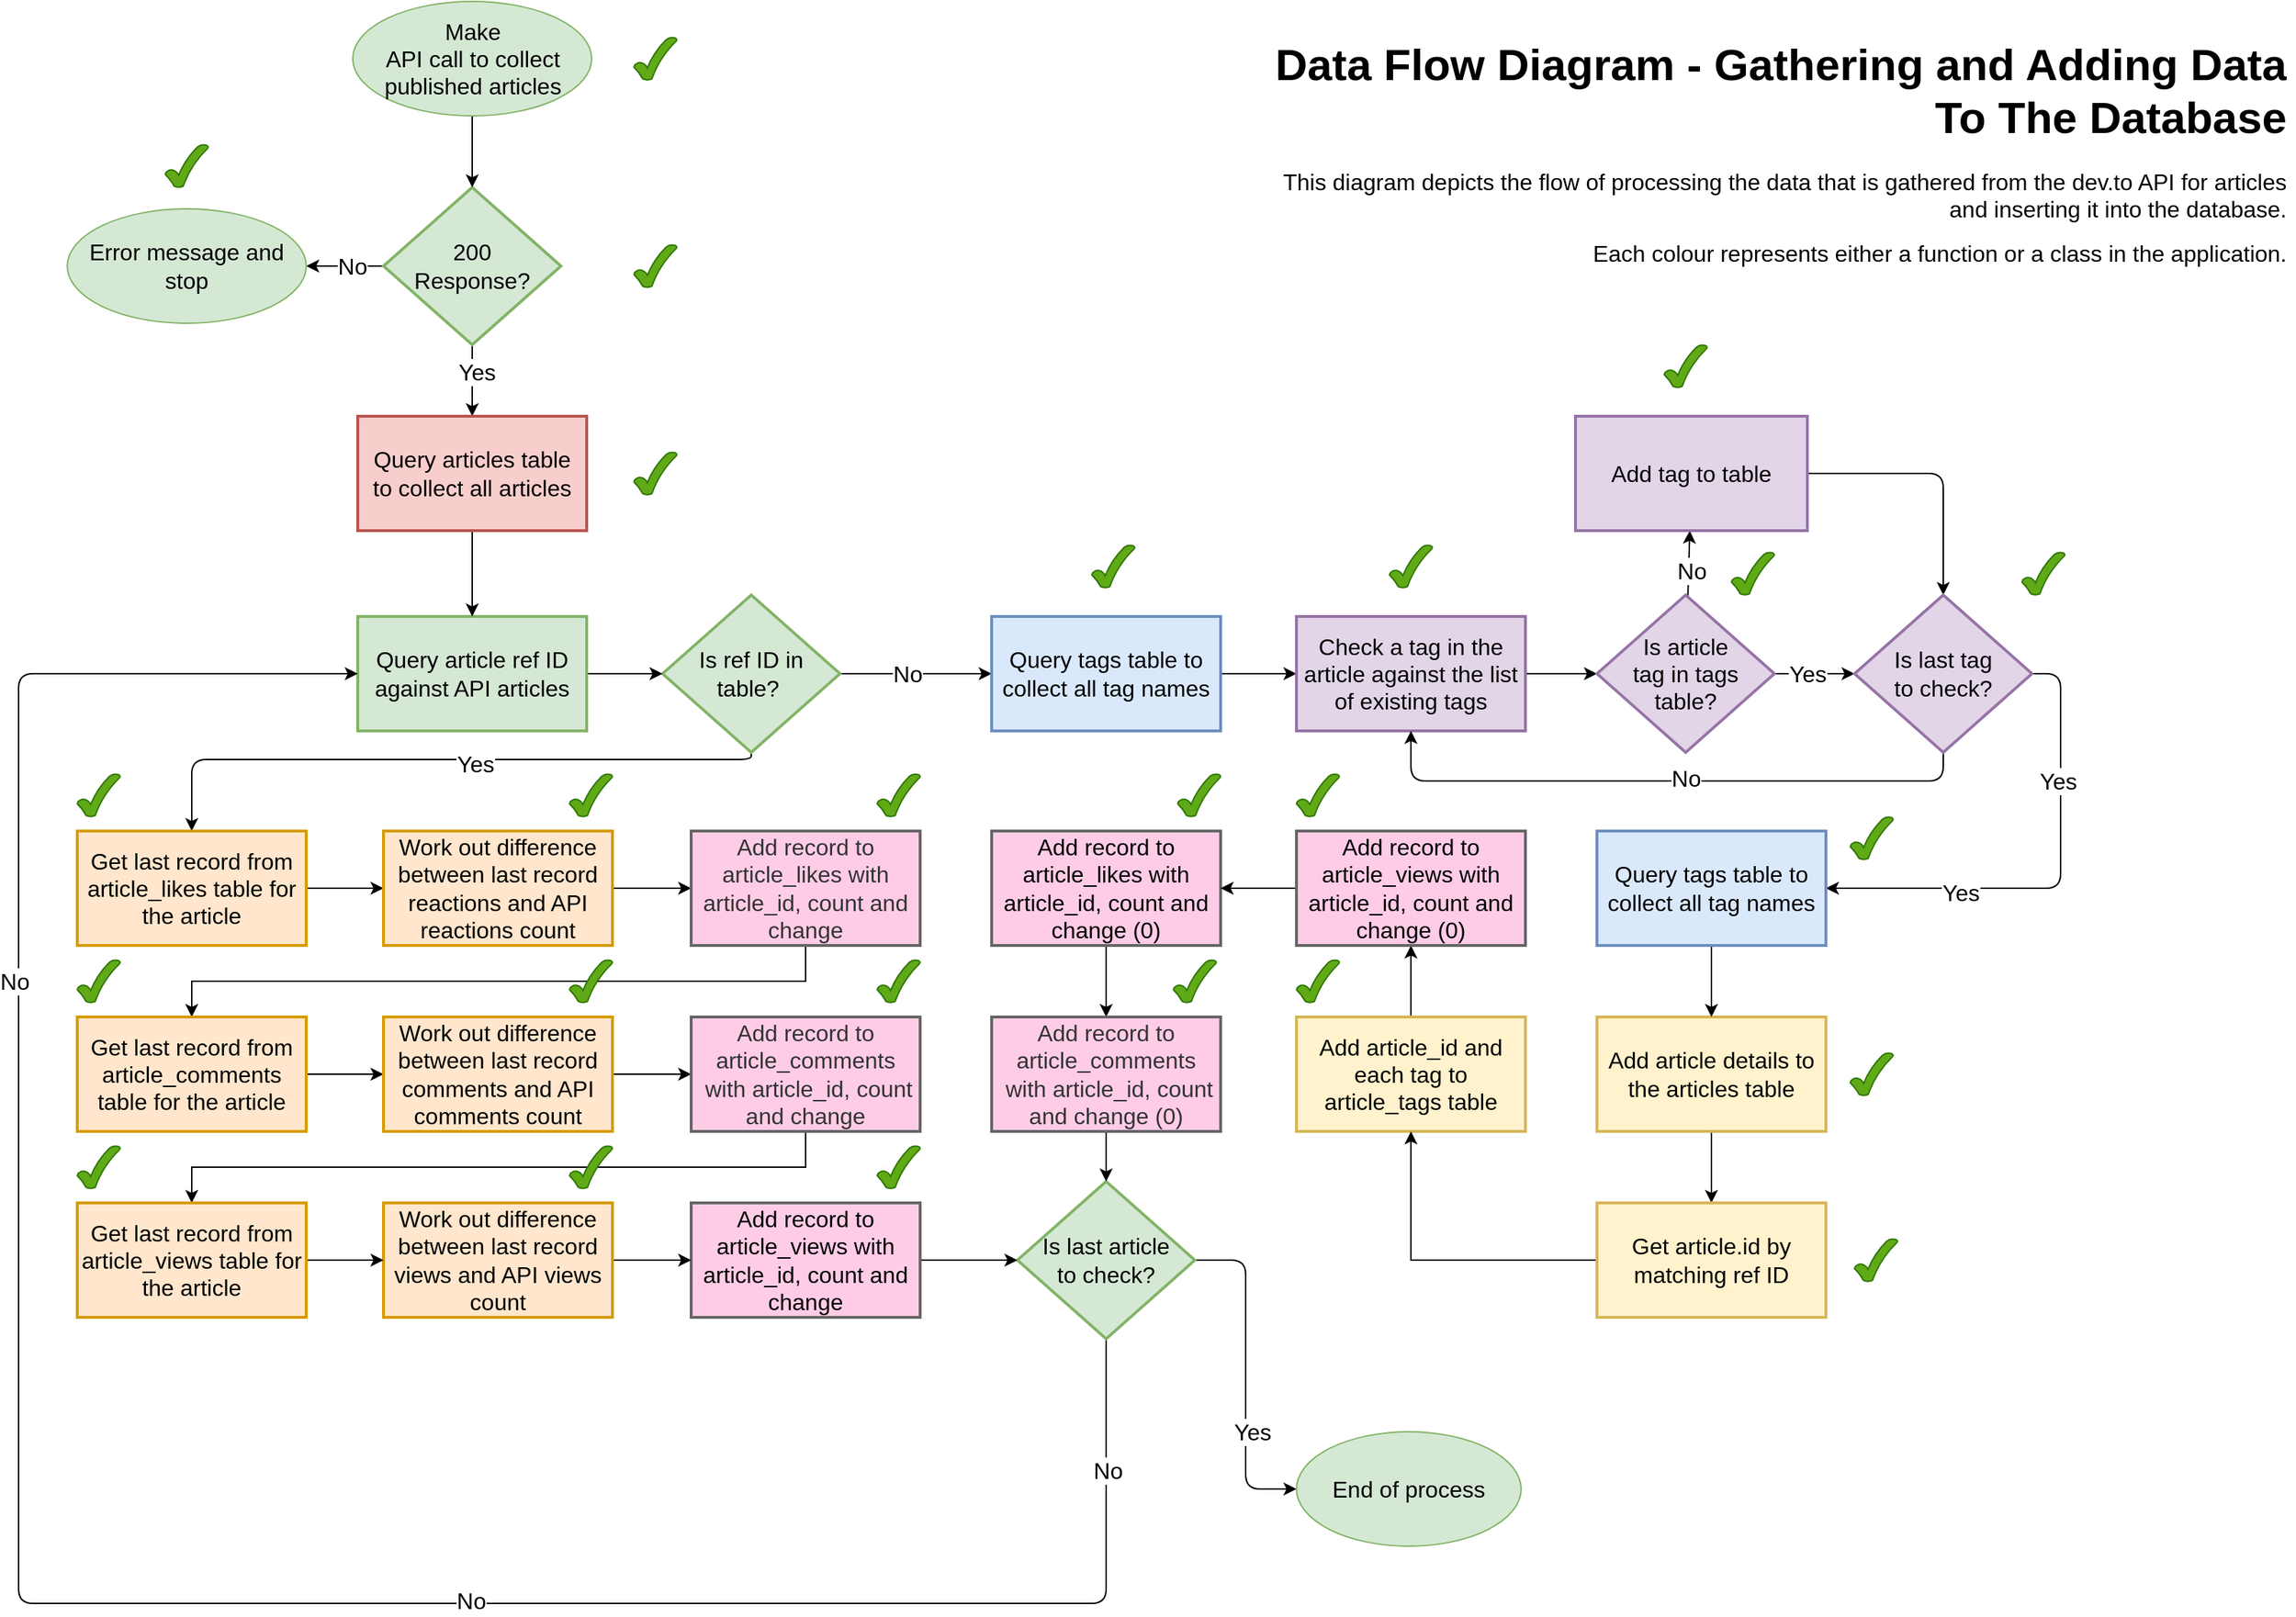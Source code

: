 <mxfile version="20.8.16" type="device"><diagram name="Page-1" id="tyPmelYILmHCZgquHCRe"><mxGraphModel dx="1846" dy="1214" grid="1" gridSize="10" guides="1" tooltips="1" connect="1" arrows="1" fold="1" page="1" pageScale="1" pageWidth="1654" pageHeight="1169" math="0" shadow="0"><root><mxCell id="0"/><mxCell id="1" parent="0"/><mxCell id="qKAgkgesWeWLvzqZyhlg-28" value="" style="edgeStyle=orthogonalEdgeStyle;rounded=0;orthogonalLoop=1;jettySize=auto;html=1;fontSize=16;fontColor=#000000;" parent="1" source="qKAgkgesWeWLvzqZyhlg-4" target="qKAgkgesWeWLvzqZyhlg-23" edge="1"><mxGeometry relative="1" as="geometry"/></mxCell><mxCell id="qKAgkgesWeWLvzqZyhlg-29" value="Yes" style="edgeLabel;html=1;align=center;verticalAlign=middle;resizable=0;points=[];fontSize=16;rounded=0;fontColor=#000000;" parent="qKAgkgesWeWLvzqZyhlg-28" vertex="1" connectable="0"><mxGeometry x="-0.08" y="3" relative="1" as="geometry"><mxPoint y="-4" as="offset"/></mxGeometry></mxCell><mxCell id="qKAgkgesWeWLvzqZyhlg-117" value="" style="edgeStyle=orthogonalEdgeStyle;orthogonalLoop=1;jettySize=auto;html=1;fontSize=16;fontColor=#000000;" parent="1" source="qKAgkgesWeWLvzqZyhlg-4" target="qKAgkgesWeWLvzqZyhlg-115" edge="1"><mxGeometry relative="1" as="geometry"/></mxCell><mxCell id="qKAgkgesWeWLvzqZyhlg-118" value="No" style="edgeLabel;html=1;align=center;verticalAlign=middle;resizable=0;points=[];fontSize=16;fontColor=#000000;" parent="qKAgkgesWeWLvzqZyhlg-117" vertex="1" connectable="0"><mxGeometry x="0.037" relative="1" as="geometry"><mxPoint x="6" as="offset"/></mxGeometry></mxCell><mxCell id="qKAgkgesWeWLvzqZyhlg-4" value="200 &lt;br&gt;Response?" style="rhombus;whiteSpace=wrap;html=1;strokeColor=#82b366;strokeWidth=2;fontSize=16;rounded=0;fillColor=#d5e8d4;fontColor=#000000;" parent="1" vertex="1"><mxGeometry x="275" y="150" width="124" height="110" as="geometry"/></mxCell><mxCell id="qKAgkgesWeWLvzqZyhlg-37" value="" style="edgeStyle=orthogonalEdgeStyle;orthogonalLoop=1;jettySize=auto;html=1;fontSize=16;fontColor=#000000;" parent="1" source="qKAgkgesWeWLvzqZyhlg-13" target="qKAgkgesWeWLvzqZyhlg-36" edge="1"><mxGeometry relative="1" as="geometry"/></mxCell><mxCell id="qKAgkgesWeWLvzqZyhlg-38" value="No" style="edgeLabel;html=1;align=center;verticalAlign=middle;resizable=0;points=[];fontSize=16;fontColor=#000000;" parent="qKAgkgesWeWLvzqZyhlg-37" vertex="1" connectable="0"><mxGeometry x="-0.175" relative="1" as="geometry"><mxPoint x="3" as="offset"/></mxGeometry></mxCell><mxCell id="qKAgkgesWeWLvzqZyhlg-86" style="edgeStyle=orthogonalEdgeStyle;orthogonalLoop=1;jettySize=auto;html=1;exitX=0.5;exitY=1;exitDx=0;exitDy=0;entryX=0.5;entryY=0;entryDx=0;entryDy=0;fontSize=16;fontColor=#000000;" parent="1" source="qKAgkgesWeWLvzqZyhlg-13" target="qKAgkgesWeWLvzqZyhlg-85" edge="1"><mxGeometry relative="1" as="geometry"><Array as="points"><mxPoint x="532" y="550"/><mxPoint x="141" y="550"/></Array></mxGeometry></mxCell><mxCell id="qKAgkgesWeWLvzqZyhlg-126" value="Yes" style="edgeLabel;html=1;align=center;verticalAlign=middle;resizable=0;points=[];fontSize=16;fontColor=#000000;" parent="qKAgkgesWeWLvzqZyhlg-86" vertex="1" connectable="0"><mxGeometry x="-0.274" relative="1" as="geometry"><mxPoint x="-36" y="3" as="offset"/></mxGeometry></mxCell><mxCell id="qKAgkgesWeWLvzqZyhlg-13" value="Is ref ID in table?&amp;nbsp;" style="rhombus;whiteSpace=wrap;html=1;strokeColor=#82b366;strokeWidth=2;fontSize=16;rounded=0;fillColor=#d5e8d4;fontColor=#000000;" parent="1" vertex="1"><mxGeometry x="470" y="435" width="124" height="110" as="geometry"/></mxCell><mxCell id="qKAgkgesWeWLvzqZyhlg-31" value="" style="edgeStyle=orthogonalEdgeStyle;rounded=0;orthogonalLoop=1;jettySize=auto;html=1;fontSize=16;fontColor=#000000;" parent="1" source="qKAgkgesWeWLvzqZyhlg-22" target="qKAgkgesWeWLvzqZyhlg-13" edge="1"><mxGeometry relative="1" as="geometry"/></mxCell><mxCell id="qKAgkgesWeWLvzqZyhlg-22" value="Query article ref ID against API articles" style="rounded=0;whiteSpace=wrap;html=1;strokeColor=#82b366;strokeWidth=2;fontSize=16;fillColor=#d5e8d4;fontColor=#000000;" parent="1" vertex="1"><mxGeometry x="257" y="450" width="160" height="80" as="geometry"/></mxCell><mxCell id="qKAgkgesWeWLvzqZyhlg-30" value="" style="edgeStyle=orthogonalEdgeStyle;rounded=0;orthogonalLoop=1;jettySize=auto;html=1;fontSize=16;fontColor=#000000;" parent="1" source="qKAgkgesWeWLvzqZyhlg-23" target="qKAgkgesWeWLvzqZyhlg-22" edge="1"><mxGeometry relative="1" as="geometry"/></mxCell><mxCell id="qKAgkgesWeWLvzqZyhlg-23" value="Query articles table &lt;br&gt;to collect all articles" style="rounded=0;whiteSpace=wrap;html=1;strokeColor=#b85450;strokeWidth=2;fontSize=16;fillColor=#f8cecc;fontColor=#000000;" parent="1" vertex="1"><mxGeometry x="257" y="310" width="160" height="80" as="geometry"/></mxCell><mxCell id="qKAgkgesWeWLvzqZyhlg-40" value="" style="edgeStyle=orthogonalEdgeStyle;orthogonalLoop=1;jettySize=auto;html=1;fontSize=16;fontColor=#000000;" parent="1" source="qKAgkgesWeWLvzqZyhlg-36" target="qKAgkgesWeWLvzqZyhlg-39" edge="1"><mxGeometry relative="1" as="geometry"/></mxCell><mxCell id="qKAgkgesWeWLvzqZyhlg-36" value="Query tags table to collect all tag names" style="rounded=0;whiteSpace=wrap;html=1;strokeColor=#6c8ebf;strokeWidth=2;fontSize=16;fillColor=#dae8fc;fontColor=#000000;" parent="1" vertex="1"><mxGeometry x="700" y="450" width="160" height="80" as="geometry"/></mxCell><mxCell id="qKAgkgesWeWLvzqZyhlg-77" value="" style="edgeStyle=orthogonalEdgeStyle;orthogonalLoop=1;jettySize=auto;html=1;fontSize=16;fontColor=#000000;" parent="1" source="qKAgkgesWeWLvzqZyhlg-39" target="qKAgkgesWeWLvzqZyhlg-41" edge="1"><mxGeometry relative="1" as="geometry"/></mxCell><mxCell id="qKAgkgesWeWLvzqZyhlg-39" value="Check a tag in the article against the list of existing tags" style="rounded=0;whiteSpace=wrap;html=1;strokeColor=#9673a6;strokeWidth=2;fontSize=16;fillColor=#e1d5e7;fontColor=#000000;" parent="1" vertex="1"><mxGeometry x="913" y="450" width="160" height="80" as="geometry"/></mxCell><mxCell id="qKAgkgesWeWLvzqZyhlg-82" value="" style="edgeStyle=orthogonalEdgeStyle;orthogonalLoop=1;jettySize=auto;html=1;fontSize=16;fontColor=#000000;" parent="1" source="qKAgkgesWeWLvzqZyhlg-41" target="qKAgkgesWeWLvzqZyhlg-48" edge="1"><mxGeometry relative="1" as="geometry"/></mxCell><mxCell id="qKAgkgesWeWLvzqZyhlg-83" value="Yes" style="edgeLabel;html=1;align=center;verticalAlign=middle;resizable=0;points=[];fontSize=16;fontColor=#000000;" parent="qKAgkgesWeWLvzqZyhlg-82" vertex="1" connectable="0"><mxGeometry x="-0.321" relative="1" as="geometry"><mxPoint x="4" as="offset"/></mxGeometry></mxCell><mxCell id="4" value="" style="edgeStyle=none;html=1;fontSize=16;fontColor=#000000;" parent="1" source="qKAgkgesWeWLvzqZyhlg-41" target="qKAgkgesWeWLvzqZyhlg-43" edge="1"><mxGeometry relative="1" as="geometry"/></mxCell><mxCell id="5" value="No" style="edgeLabel;html=1;align=center;verticalAlign=middle;resizable=0;points=[];fontSize=16;fontColor=#000000;" parent="4" vertex="1" connectable="0"><mxGeometry x="-0.239" y="-2" relative="1" as="geometry"><mxPoint y="-1" as="offset"/></mxGeometry></mxCell><mxCell id="qKAgkgesWeWLvzqZyhlg-41" value="Is article &lt;br&gt;tag in tags &lt;br&gt;table?" style="rhombus;whiteSpace=wrap;html=1;strokeColor=#9673a6;strokeWidth=2;fontSize=16;rounded=0;fillColor=#e1d5e7;fontColor=#000000;" parent="1" vertex="1"><mxGeometry x="1123" y="435" width="124" height="110" as="geometry"/></mxCell><mxCell id="qKAgkgesWeWLvzqZyhlg-76" value="" style="edgeStyle=orthogonalEdgeStyle;orthogonalLoop=1;jettySize=auto;html=1;fontSize=16;fontColor=#000000;" parent="1" source="qKAgkgesWeWLvzqZyhlg-43" target="qKAgkgesWeWLvzqZyhlg-48" edge="1"><mxGeometry relative="1" as="geometry"/></mxCell><mxCell id="qKAgkgesWeWLvzqZyhlg-43" value="Add tag to table" style="rounded=0;whiteSpace=wrap;html=1;strokeColor=#9673a6;strokeWidth=2;fontSize=16;fillColor=#e1d5e7;fontColor=#000000;" parent="1" vertex="1"><mxGeometry x="1108" y="310" width="162" height="80" as="geometry"/></mxCell><mxCell id="qKAgkgesWeWLvzqZyhlg-78" style="edgeStyle=orthogonalEdgeStyle;orthogonalLoop=1;jettySize=auto;html=1;exitX=0.5;exitY=1;exitDx=0;exitDy=0;entryX=0.5;entryY=1;entryDx=0;entryDy=0;fontSize=16;fontColor=#000000;" parent="1" source="qKAgkgesWeWLvzqZyhlg-48" target="qKAgkgesWeWLvzqZyhlg-39" edge="1"><mxGeometry relative="1" as="geometry"/></mxCell><mxCell id="qKAgkgesWeWLvzqZyhlg-84" value="No" style="edgeLabel;html=1;align=center;verticalAlign=middle;resizable=0;points=[];fontSize=16;fontColor=#000000;" parent="qKAgkgesWeWLvzqZyhlg-78" vertex="1" connectable="0"><mxGeometry x="-0.166" y="-2" relative="1" as="geometry"><mxPoint x="-22" as="offset"/></mxGeometry></mxCell><mxCell id="qKAgkgesWeWLvzqZyhlg-127" style="edgeStyle=orthogonalEdgeStyle;orthogonalLoop=1;jettySize=auto;html=1;exitX=1;exitY=0.5;exitDx=0;exitDy=0;entryX=1;entryY=0.5;entryDx=0;entryDy=0;fontSize=16;fontColor=#000000;" parent="1" source="qKAgkgesWeWLvzqZyhlg-48" target="qKAgkgesWeWLvzqZyhlg-65" edge="1"><mxGeometry relative="1" as="geometry"/></mxCell><mxCell id="qKAgkgesWeWLvzqZyhlg-128" value="Yes" style="edgeLabel;html=1;align=center;verticalAlign=middle;resizable=0;points=[];fontSize=16;fontColor=#000000;" parent="qKAgkgesWeWLvzqZyhlg-127" vertex="1" connectable="0"><mxGeometry x="-0.39" y="-2" relative="1" as="geometry"><mxPoint y="-7" as="offset"/></mxGeometry></mxCell><mxCell id="qKAgkgesWeWLvzqZyhlg-129" value="Yes" style="edgeLabel;html=1;align=center;verticalAlign=middle;resizable=0;points=[];fontSize=16;fontColor=#000000;" parent="qKAgkgesWeWLvzqZyhlg-127" vertex="1" connectable="0"><mxGeometry x="0.436" y="3" relative="1" as="geometry"><mxPoint as="offset"/></mxGeometry></mxCell><mxCell id="qKAgkgesWeWLvzqZyhlg-48" value="Is last tag&lt;br&gt;to check?" style="rhombus;whiteSpace=wrap;html=1;strokeColor=#9673a6;strokeWidth=2;fontSize=16;rounded=0;fillColor=#e1d5e7;fontColor=#000000;" parent="1" vertex="1"><mxGeometry x="1303" y="435" width="124" height="110" as="geometry"/></mxCell><mxCell id="fLssB-HxiL2g9s0SJJZW-10" value="" style="edgeStyle=orthogonalEdgeStyle;rounded=0;orthogonalLoop=1;jettySize=auto;html=1;fontColor=#000000;" parent="1" source="qKAgkgesWeWLvzqZyhlg-57" target="fLssB-HxiL2g9s0SJJZW-7" edge="1"><mxGeometry relative="1" as="geometry"/></mxCell><mxCell id="qKAgkgesWeWLvzqZyhlg-57" value="Add article details to the articles table" style="rounded=0;whiteSpace=wrap;html=1;strokeColor=#d6b656;strokeWidth=2;fontSize=16;fillColor=#fff2cc;fontColor=#000000;" parent="1" vertex="1"><mxGeometry x="1123" y="730" width="160" height="80" as="geometry"/></mxCell><mxCell id="qKAgkgesWeWLvzqZyhlg-130" value="" style="edgeStyle=orthogonalEdgeStyle;orthogonalLoop=1;jettySize=auto;html=1;fontSize=16;fontColor=#000000;" parent="1" source="qKAgkgesWeWLvzqZyhlg-65" target="qKAgkgesWeWLvzqZyhlg-57" edge="1"><mxGeometry relative="1" as="geometry"/></mxCell><mxCell id="qKAgkgesWeWLvzqZyhlg-65" value="Query tags table to collect all tag names" style="rounded=0;whiteSpace=wrap;html=1;strokeColor=#6c8ebf;strokeWidth=2;fontSize=16;fillColor=#dae8fc;fontColor=#000000;" parent="1" vertex="1"><mxGeometry x="1123" y="600" width="160" height="80" as="geometry"/></mxCell><mxCell id="zbOh8P-4osbXYotrowNm-28" value="" style="edgeStyle=orthogonalEdgeStyle;rounded=0;orthogonalLoop=1;jettySize=auto;html=1;" parent="1" source="qKAgkgesWeWLvzqZyhlg-67" target="zbOh8P-4osbXYotrowNm-27" edge="1"><mxGeometry relative="1" as="geometry"/></mxCell><mxCell id="qKAgkgesWeWLvzqZyhlg-67" value="Add article_id and each tag to article_tags table" style="rounded=0;whiteSpace=wrap;html=1;strokeColor=#d6b656;strokeWidth=2;fontSize=16;fillColor=#fff2cc;fontColor=#000000;" parent="1" vertex="1"><mxGeometry x="913" y="730" width="160" height="80" as="geometry"/></mxCell><mxCell id="qKAgkgesWeWLvzqZyhlg-106" style="edgeStyle=orthogonalEdgeStyle;orthogonalLoop=1;jettySize=auto;html=1;exitX=0.5;exitY=1;exitDx=0;exitDy=0;entryX=0;entryY=0.5;entryDx=0;entryDy=0;fontSize=16;fontColor=#000000;" parent="1" source="qKAgkgesWeWLvzqZyhlg-69" target="qKAgkgesWeWLvzqZyhlg-22" edge="1"><mxGeometry relative="1" as="geometry"><Array as="points"><mxPoint x="780" y="1140"/><mxPoint x="20" y="1140"/><mxPoint x="20" y="490"/></Array></mxGeometry></mxCell><mxCell id="qKAgkgesWeWLvzqZyhlg-107" value="No" style="edgeLabel;html=1;align=center;verticalAlign=middle;resizable=0;points=[];fontSize=16;fontColor=#000000;" parent="qKAgkgesWeWLvzqZyhlg-106" vertex="1" connectable="0"><mxGeometry x="-0.91" y="1" relative="1" as="geometry"><mxPoint y="9" as="offset"/></mxGeometry></mxCell><mxCell id="qKAgkgesWeWLvzqZyhlg-108" value="No" style="edgeLabel;html=1;align=center;verticalAlign=middle;resizable=0;points=[];fontSize=16;fontColor=#000000;" parent="qKAgkgesWeWLvzqZyhlg-106" vertex="1" connectable="0"><mxGeometry x="-0.313" y="-2" relative="1" as="geometry"><mxPoint as="offset"/></mxGeometry></mxCell><mxCell id="qKAgkgesWeWLvzqZyhlg-109" value="No" style="edgeLabel;html=1;align=center;verticalAlign=middle;resizable=0;points=[];fontSize=16;fontColor=#000000;" parent="qKAgkgesWeWLvzqZyhlg-106" vertex="1" connectable="0"><mxGeometry x="0.507" y="3" relative="1" as="geometry"><mxPoint as="offset"/></mxGeometry></mxCell><mxCell id="qKAgkgesWeWLvzqZyhlg-123" style="edgeStyle=orthogonalEdgeStyle;orthogonalLoop=1;jettySize=auto;html=1;exitX=1;exitY=0.5;exitDx=0;exitDy=0;entryX=0;entryY=0.5;entryDx=0;entryDy=0;fontSize=16;fontColor=#000000;" parent="1" source="qKAgkgesWeWLvzqZyhlg-69" target="qKAgkgesWeWLvzqZyhlg-119" edge="1"><mxGeometry relative="1" as="geometry"/></mxCell><mxCell id="qKAgkgesWeWLvzqZyhlg-125" value="Yes" style="edgeLabel;html=1;align=center;verticalAlign=middle;resizable=0;points=[];fontSize=16;fontColor=#000000;" parent="qKAgkgesWeWLvzqZyhlg-123" vertex="1" connectable="0"><mxGeometry x="0.34" relative="1" as="geometry"><mxPoint x="4" as="offset"/></mxGeometry></mxCell><mxCell id="qKAgkgesWeWLvzqZyhlg-69" value="Is last article&lt;br&gt;to check?" style="rhombus;whiteSpace=wrap;html=1;strokeColor=#82b366;strokeWidth=2;fontSize=16;rounded=0;fillColor=#d5e8d4;fontColor=#000000;" parent="1" vertex="1"><mxGeometry x="718" y="845" width="124" height="110" as="geometry"/></mxCell><mxCell id="qKAgkgesWeWLvzqZyhlg-97" value="" style="edgeStyle=orthogonalEdgeStyle;orthogonalLoop=1;jettySize=auto;html=1;fontSize=16;fontColor=#000000;" parent="1" source="qKAgkgesWeWLvzqZyhlg-85" target="qKAgkgesWeWLvzqZyhlg-89" edge="1"><mxGeometry relative="1" as="geometry"/></mxCell><mxCell id="qKAgkgesWeWLvzqZyhlg-85" value="Get last record from article_likes table for the article" style="rounded=0;whiteSpace=wrap;html=1;strokeColor=#d79b00;strokeWidth=2;fontSize=16;fillColor=#ffe6cc;fontColor=#000000;" parent="1" vertex="1"><mxGeometry x="61" y="600" width="160" height="80" as="geometry"/></mxCell><mxCell id="qKAgkgesWeWLvzqZyhlg-98" value="" style="edgeStyle=orthogonalEdgeStyle;orthogonalLoop=1;jettySize=auto;html=1;fontSize=16;fontColor=#000000;" parent="1" source="qKAgkgesWeWLvzqZyhlg-89" target="qKAgkgesWeWLvzqZyhlg-91" edge="1"><mxGeometry relative="1" as="geometry"/></mxCell><mxCell id="qKAgkgesWeWLvzqZyhlg-89" value="Work out difference between last record reactions and API reactions count" style="rounded=0;whiteSpace=wrap;html=1;strokeColor=#d79b00;strokeWidth=2;fontSize=16;fillColor=#ffe6cc;fontColor=#000000;" parent="1" vertex="1"><mxGeometry x="275" y="600" width="160" height="80" as="geometry"/></mxCell><mxCell id="gF6a6nlEU3XGf0OusD2j-28" style="edgeStyle=orthogonalEdgeStyle;rounded=0;orthogonalLoop=1;jettySize=auto;html=1;exitX=0.5;exitY=1;exitDx=0;exitDy=0;entryX=0.5;entryY=0;entryDx=0;entryDy=0;" edge="1" parent="1" source="qKAgkgesWeWLvzqZyhlg-91" target="qKAgkgesWeWLvzqZyhlg-93"><mxGeometry relative="1" as="geometry"/></mxCell><mxCell id="qKAgkgesWeWLvzqZyhlg-91" value="Add record to article_likes with article_id, count and change" style="rounded=0;whiteSpace=wrap;html=1;strokeColor=#666666;strokeWidth=2;fontSize=16;fillColor=#FFCCE6;fontColor=#333333;" parent="1" vertex="1"><mxGeometry x="490" y="600" width="160" height="80" as="geometry"/></mxCell><mxCell id="qKAgkgesWeWLvzqZyhlg-102" value="" style="edgeStyle=orthogonalEdgeStyle;orthogonalLoop=1;jettySize=auto;html=1;fontSize=16;fontColor=#000000;" parent="1" source="qKAgkgesWeWLvzqZyhlg-93" target="qKAgkgesWeWLvzqZyhlg-100" edge="1"><mxGeometry relative="1" as="geometry"/></mxCell><mxCell id="qKAgkgesWeWLvzqZyhlg-93" value="Get last record from article_comments table for the article" style="rounded=0;whiteSpace=wrap;html=1;strokeColor=#d79b00;strokeWidth=2;fontSize=16;fillColor=#ffe6cc;fontColor=#000000;" parent="1" vertex="1"><mxGeometry x="61" y="730" width="160" height="80" as="geometry"/></mxCell><mxCell id="qKAgkgesWeWLvzqZyhlg-103" value="" style="edgeStyle=orthogonalEdgeStyle;orthogonalLoop=1;jettySize=auto;html=1;fontSize=16;fontColor=#000000;" parent="1" source="qKAgkgesWeWLvzqZyhlg-100" target="qKAgkgesWeWLvzqZyhlg-101" edge="1"><mxGeometry relative="1" as="geometry"/></mxCell><mxCell id="qKAgkgesWeWLvzqZyhlg-100" value="Work out difference between last record comments and API comments count" style="rounded=0;whiteSpace=wrap;html=1;strokeColor=#d79b00;strokeWidth=2;fontSize=16;fillColor=#ffe6cc;fontColor=#000000;" parent="1" vertex="1"><mxGeometry x="275" y="730" width="160" height="80" as="geometry"/></mxCell><mxCell id="gF6a6nlEU3XGf0OusD2j-31" style="edgeStyle=orthogonalEdgeStyle;rounded=0;orthogonalLoop=1;jettySize=auto;html=1;exitX=0.5;exitY=1;exitDx=0;exitDy=0;" edge="1" parent="1" source="qKAgkgesWeWLvzqZyhlg-101" target="gF6a6nlEU3XGf0OusD2j-30"><mxGeometry relative="1" as="geometry"/></mxCell><mxCell id="qKAgkgesWeWLvzqZyhlg-101" value="Add record to article_comments&lt;br&gt;&amp;nbsp;with article_id, count and change" style="rounded=0;whiteSpace=wrap;html=1;strokeColor=#666666;strokeWidth=2;fontSize=16;fillColor=#FFCCE6;fontColor=#333333;" parent="1" vertex="1"><mxGeometry x="490" y="730" width="160" height="80" as="geometry"/></mxCell><mxCell id="qKAgkgesWeWLvzqZyhlg-114" value="" style="edgeStyle=orthogonalEdgeStyle;orthogonalLoop=1;jettySize=auto;html=1;fontSize=16;fontColor=#000000;" parent="1" source="qKAgkgesWeWLvzqZyhlg-111" target="qKAgkgesWeWLvzqZyhlg-4" edge="1"><mxGeometry relative="1" as="geometry"/></mxCell><mxCell id="qKAgkgesWeWLvzqZyhlg-111" value="Make &lt;br&gt;API call to collect published articles" style="ellipse;whiteSpace=wrap;html=1;fontSize=16;fillColor=#d5e8d4;strokeColor=#82b366;fontColor=#000000;" parent="1" vertex="1"><mxGeometry x="253.5" y="20" width="167" height="80" as="geometry"/></mxCell><mxCell id="qKAgkgesWeWLvzqZyhlg-115" value="Error message and stop" style="ellipse;whiteSpace=wrap;html=1;fontSize=16;fillColor=#d5e8d4;strokeColor=#82b366;fontColor=#000000;" parent="1" vertex="1"><mxGeometry x="54" y="165" width="167" height="80" as="geometry"/></mxCell><mxCell id="qKAgkgesWeWLvzqZyhlg-119" value="End of process" style="ellipse;whiteSpace=wrap;html=1;fontSize=16;fillColor=#d5e8d4;strokeColor=#82b366;fontColor=#000000;" parent="1" vertex="1"><mxGeometry x="913" y="1020" width="157" height="80" as="geometry"/></mxCell><mxCell id="3" value="&lt;h1&gt;&lt;font style=&quot;font-size: 31px;&quot;&gt;Data Flow Diagram - Gathering and Adding Data To The Database&lt;/font&gt;&lt;/h1&gt;&lt;p&gt;&lt;font style=&quot;font-size: 16px;&quot;&gt;This diagram depicts the flow of processing the data that is gathered from the dev.to API for articles and inserting it into the database.&lt;/font&gt;&lt;/p&gt;&lt;p&gt;&lt;font style=&quot;font-size: 16px;&quot;&gt;Each colour represents either a function or a class in the application.&lt;/font&gt;&lt;/p&gt;" style="text;html=1;strokeColor=none;fillColor=none;spacing=5;spacingTop=-20;whiteSpace=wrap;overflow=hidden;rounded=0;align=right;" parent="1" vertex="1"><mxGeometry x="880" y="40" width="730" height="210" as="geometry"/></mxCell><mxCell id="zbOh8P-4osbXYotrowNm-29" value="" style="edgeStyle=orthogonalEdgeStyle;rounded=0;orthogonalLoop=1;jettySize=auto;html=1;" parent="1" source="AzzlFSzyv7NFCUatMOU6-6" target="AzzlFSzyv7NFCUatMOU6-7" edge="1"><mxGeometry relative="1" as="geometry"/></mxCell><mxCell id="AzzlFSzyv7NFCUatMOU6-6" value="Add record to article_likes with article_id, count and change (0)" style="rounded=0;whiteSpace=wrap;html=1;strokeColor=#666666;strokeWidth=2;fontSize=16;fillColor=#FFCCE6;fontColor=#000000;" parent="1" vertex="1"><mxGeometry x="700" y="600" width="160" height="80" as="geometry"/></mxCell><mxCell id="zbOh8P-4osbXYotrowNm-30" value="" style="edgeStyle=orthogonalEdgeStyle;rounded=0;orthogonalLoop=1;jettySize=auto;html=1;" parent="1" source="AzzlFSzyv7NFCUatMOU6-7" target="qKAgkgesWeWLvzqZyhlg-69" edge="1"><mxGeometry relative="1" as="geometry"/></mxCell><mxCell id="AzzlFSzyv7NFCUatMOU6-7" value="Add record to article_comments&lt;br&gt;&amp;nbsp;with article_id, count and change (0)" style="rounded=0;whiteSpace=wrap;html=1;strokeColor=#666666;strokeWidth=2;fontSize=16;fillColor=#FFCCE6;fontColor=#333333;" parent="1" vertex="1"><mxGeometry x="700" y="730" width="160" height="80" as="geometry"/></mxCell><mxCell id="fLssB-HxiL2g9s0SJJZW-8" style="edgeStyle=orthogonalEdgeStyle;rounded=0;orthogonalLoop=1;jettySize=auto;html=1;entryX=0.5;entryY=1;entryDx=0;entryDy=0;fontColor=#000000;" parent="1" source="fLssB-HxiL2g9s0SJJZW-7" target="qKAgkgesWeWLvzqZyhlg-67" edge="1"><mxGeometry relative="1" as="geometry"/></mxCell><mxCell id="fLssB-HxiL2g9s0SJJZW-7" value="Get article.id by matching ref ID" style="rounded=0;whiteSpace=wrap;html=1;strokeColor=#d6b656;strokeWidth=2;fontSize=16;fillColor=#fff2cc;fontColor=#000000;" parent="1" vertex="1"><mxGeometry x="1123" y="860" width="160" height="80" as="geometry"/></mxCell><mxCell id="8" value="" style="verticalLabelPosition=bottom;verticalAlign=top;html=1;shape=mxgraph.basic.tick;fillColor=#60a917;strokeColor=#2D7600;fontColor=#ffffff;" parent="1" vertex="1"><mxGeometry x="450" y="45" width="30" height="30" as="geometry"/></mxCell><mxCell id="9" value="" style="verticalLabelPosition=bottom;verticalAlign=top;html=1;shape=mxgraph.basic.tick;fillColor=#60a917;strokeColor=#2D7600;fontColor=#ffffff;" parent="1" vertex="1"><mxGeometry x="450" y="190" width="30" height="30" as="geometry"/></mxCell><mxCell id="10" value="" style="verticalLabelPosition=bottom;verticalAlign=top;html=1;shape=mxgraph.basic.tick;fillColor=#60a917;strokeColor=#2D7600;fontColor=#ffffff;" parent="1" vertex="1"><mxGeometry x="450" y="335" width="30" height="30" as="geometry"/></mxCell><mxCell id="11" value="" style="verticalLabelPosition=bottom;verticalAlign=top;html=1;shape=mxgraph.basic.tick;fillColor=#60a917;strokeColor=#2D7600;fontColor=#ffffff;" parent="1" vertex="1"><mxGeometry x="770" y="400" width="30" height="30" as="geometry"/></mxCell><mxCell id="12" value="" style="verticalLabelPosition=bottom;verticalAlign=top;html=1;shape=mxgraph.basic.tick;fillColor=#60a917;strokeColor=#2D7600;fontColor=#000000;" parent="1" vertex="1"><mxGeometry x="1300" y="590" width="30" height="30" as="geometry"/></mxCell><mxCell id="13" value="" style="verticalLabelPosition=bottom;verticalAlign=top;html=1;shape=mxgraph.basic.tick;fillColor=#60a917;strokeColor=#2D7600;fontColor=#ffffff;" parent="1" vertex="1"><mxGeometry x="1170" y="260" width="30" height="30" as="geometry"/></mxCell><mxCell id="14" value="" style="verticalLabelPosition=bottom;verticalAlign=top;html=1;shape=mxgraph.basic.tick;fillColor=#60a917;strokeColor=#2D7600;fontColor=#ffffff;" parent="1" vertex="1"><mxGeometry x="978" y="400" width="30" height="30" as="geometry"/></mxCell><mxCell id="15" value="" style="verticalLabelPosition=bottom;verticalAlign=top;html=1;shape=mxgraph.basic.tick;fillColor=#60a917;strokeColor=#2D7600;fontColor=#ffffff;" parent="1" vertex="1"><mxGeometry x="1217" y="405" width="30" height="30" as="geometry"/></mxCell><mxCell id="16" value="" style="verticalLabelPosition=bottom;verticalAlign=top;html=1;shape=mxgraph.basic.tick;fillColor=#60a917;strokeColor=#2D7600;fontColor=#ffffff;" parent="1" vertex="1"><mxGeometry x="1420" y="405" width="30" height="30" as="geometry"/></mxCell><mxCell id="17" value="" style="verticalLabelPosition=bottom;verticalAlign=top;html=1;shape=mxgraph.basic.tick;fillColor=#60a917;strokeColor=#2D7600;fontColor=#ffffff;" parent="1" vertex="1"><mxGeometry x="913" y="690" width="30" height="30" as="geometry"/></mxCell><mxCell id="18" value="" style="verticalLabelPosition=bottom;verticalAlign=top;html=1;shape=mxgraph.basic.tick;fillColor=#60a917;strokeColor=#2D7600;fontColor=#ffffff;" parent="1" vertex="1"><mxGeometry x="1303" y="885" width="30" height="30" as="geometry"/></mxCell><mxCell id="19" value="" style="verticalLabelPosition=bottom;verticalAlign=top;html=1;shape=mxgraph.basic.tick;fillColor=#60a917;strokeColor=#2D7600;fontColor=#ffffff;" parent="1" vertex="1"><mxGeometry x="1300" y="755" width="30" height="30" as="geometry"/></mxCell><mxCell id="20" value="" style="verticalLabelPosition=bottom;verticalAlign=top;html=1;shape=mxgraph.basic.tick;fillColor=#60a917;strokeColor=#2D7600;fontColor=#ffffff;" parent="1" vertex="1"><mxGeometry x="913" y="560" width="30" height="30" as="geometry"/></mxCell><mxCell id="21" value="" style="verticalLabelPosition=bottom;verticalAlign=top;html=1;shape=mxgraph.basic.tick;fillColor=#60a917;strokeColor=#2D7600;fontColor=#ffffff;" parent="1" vertex="1"><mxGeometry x="830" y="560" width="30" height="30" as="geometry"/></mxCell><mxCell id="22" value="" style="verticalLabelPosition=bottom;verticalAlign=top;html=1;shape=mxgraph.basic.tick;fillColor=#60a917;strokeColor=#2D7600;fontColor=#ffffff;" parent="1" vertex="1"><mxGeometry x="620" y="690" width="30" height="30" as="geometry"/></mxCell><mxCell id="23" value="" style="verticalLabelPosition=bottom;verticalAlign=top;html=1;shape=mxgraph.basic.tick;fillColor=#60a917;strokeColor=#2D7600;fontColor=#ffffff;" parent="1" vertex="1"><mxGeometry x="620" y="820" width="30" height="30" as="geometry"/></mxCell><mxCell id="24" value="" style="verticalLabelPosition=bottom;verticalAlign=top;html=1;shape=mxgraph.basic.tick;fillColor=#60a917;strokeColor=#2D7600;fontColor=#ffffff;" parent="1" vertex="1"><mxGeometry x="61" y="820" width="30" height="30" as="geometry"/></mxCell><mxCell id="25" value="" style="verticalLabelPosition=bottom;verticalAlign=top;html=1;shape=mxgraph.basic.tick;fillColor=#60a917;strokeColor=#2D7600;fontColor=#ffffff;" parent="1" vertex="1"><mxGeometry x="620" y="560" width="30" height="30" as="geometry"/></mxCell><mxCell id="26" value="" style="verticalLabelPosition=bottom;verticalAlign=top;html=1;shape=mxgraph.basic.tick;fillColor=#60a917;strokeColor=#2D7600;fontColor=#ffffff;" parent="1" vertex="1"><mxGeometry x="405" y="560" width="30" height="30" as="geometry"/></mxCell><mxCell id="27" value="" style="verticalLabelPosition=bottom;verticalAlign=top;html=1;shape=mxgraph.basic.tick;fillColor=#60a917;strokeColor=#2D7600;fontColor=#ffffff;" parent="1" vertex="1"><mxGeometry x="61" y="560" width="30" height="30" as="geometry"/></mxCell><mxCell id="zbOh8P-4osbXYotrowNm-31" value="" style="edgeStyle=orthogonalEdgeStyle;rounded=0;orthogonalLoop=1;jettySize=auto;html=1;" parent="1" source="zbOh8P-4osbXYotrowNm-27" target="AzzlFSzyv7NFCUatMOU6-6" edge="1"><mxGeometry relative="1" as="geometry"/></mxCell><mxCell id="zbOh8P-4osbXYotrowNm-27" value="Add record to article_views with article_id, count and change (0)" style="rounded=0;whiteSpace=wrap;html=1;strokeColor=#666666;strokeWidth=2;fontSize=16;fillColor=#FFCCE6;fontColor=#000000;" parent="1" vertex="1"><mxGeometry x="913" y="600" width="160" height="80" as="geometry"/></mxCell><mxCell id="gF6a6nlEU3XGf0OusD2j-36" value="" style="edgeStyle=orthogonalEdgeStyle;rounded=0;orthogonalLoop=1;jettySize=auto;html=1;" edge="1" parent="1" source="zbOh8P-4osbXYotrowNm-32" target="qKAgkgesWeWLvzqZyhlg-69"><mxGeometry relative="1" as="geometry"/></mxCell><mxCell id="zbOh8P-4osbXYotrowNm-32" value="Add record to article_views with article_id, count and change" style="rounded=0;whiteSpace=wrap;html=1;strokeColor=#666666;strokeWidth=2;fontSize=16;fillColor=#FFCCE6;fontColor=#000000;" parent="1" vertex="1"><mxGeometry x="490" y="860" width="160" height="80" as="geometry"/></mxCell><mxCell id="gF6a6nlEU3XGf0OusD2j-35" value="" style="edgeStyle=orthogonalEdgeStyle;rounded=0;orthogonalLoop=1;jettySize=auto;html=1;" edge="1" parent="1" source="zbOh8P-4osbXYotrowNm-33" target="zbOh8P-4osbXYotrowNm-32"><mxGeometry relative="1" as="geometry"/></mxCell><mxCell id="zbOh8P-4osbXYotrowNm-33" value="Work out difference between last record views and API views count" style="rounded=0;whiteSpace=wrap;html=1;strokeColor=#d79b00;strokeWidth=2;fontSize=16;fillColor=#ffe6cc;fontColor=#000000;" parent="1" vertex="1"><mxGeometry x="275" y="860" width="160" height="80" as="geometry"/></mxCell><mxCell id="zbOh8P-4osbXYotrowNm-37" value="" style="verticalLabelPosition=bottom;verticalAlign=top;html=1;shape=mxgraph.basic.tick;fillColor=#60a917;strokeColor=#2D7600;fontColor=#ffffff;" parent="1" vertex="1"><mxGeometry x="405" y="690" width="30" height="30" as="geometry"/></mxCell><mxCell id="zbOh8P-4osbXYotrowNm-38" value="" style="verticalLabelPosition=bottom;verticalAlign=top;html=1;shape=mxgraph.basic.tick;fillColor=#60a917;strokeColor=#2D7600;fontColor=#ffffff;" parent="1" vertex="1"><mxGeometry x="61" y="690" width="30" height="30" as="geometry"/></mxCell><mxCell id="zbOh8P-4osbXYotrowNm-40" value="" style="verticalLabelPosition=bottom;verticalAlign=top;html=1;shape=mxgraph.basic.tick;fillColor=#60a917;strokeColor=#2D7600;fontColor=#ffffff;" parent="1" vertex="1"><mxGeometry x="827" y="690" width="30" height="30" as="geometry"/></mxCell><mxCell id="gF6a6nlEU3XGf0OusD2j-27" value="" style="verticalLabelPosition=bottom;verticalAlign=top;html=1;shape=mxgraph.basic.tick;fillColor=#60a917;strokeColor=#2D7600;fontColor=#ffffff;" vertex="1" parent="1"><mxGeometry x="122.5" y="120" width="30" height="30" as="geometry"/></mxCell><mxCell id="gF6a6nlEU3XGf0OusD2j-34" value="" style="edgeStyle=orthogonalEdgeStyle;rounded=0;orthogonalLoop=1;jettySize=auto;html=1;" edge="1" parent="1" source="gF6a6nlEU3XGf0OusD2j-30" target="zbOh8P-4osbXYotrowNm-33"><mxGeometry relative="1" as="geometry"/></mxCell><mxCell id="gF6a6nlEU3XGf0OusD2j-30" value="Get last record from article_views table for the article" style="rounded=0;whiteSpace=wrap;html=1;strokeColor=#d79b00;strokeWidth=2;fontSize=16;fillColor=#ffe6cc;fontColor=#000000;" vertex="1" parent="1"><mxGeometry x="61" y="860" width="160" height="80" as="geometry"/></mxCell><mxCell id="gF6a6nlEU3XGf0OusD2j-33" value="" style="verticalLabelPosition=bottom;verticalAlign=top;html=1;shape=mxgraph.basic.tick;fillColor=#60a917;strokeColor=#2D7600;fontColor=#ffffff;" vertex="1" parent="1"><mxGeometry x="405" y="820" width="30" height="30" as="geometry"/></mxCell></root></mxGraphModel></diagram></mxfile>
